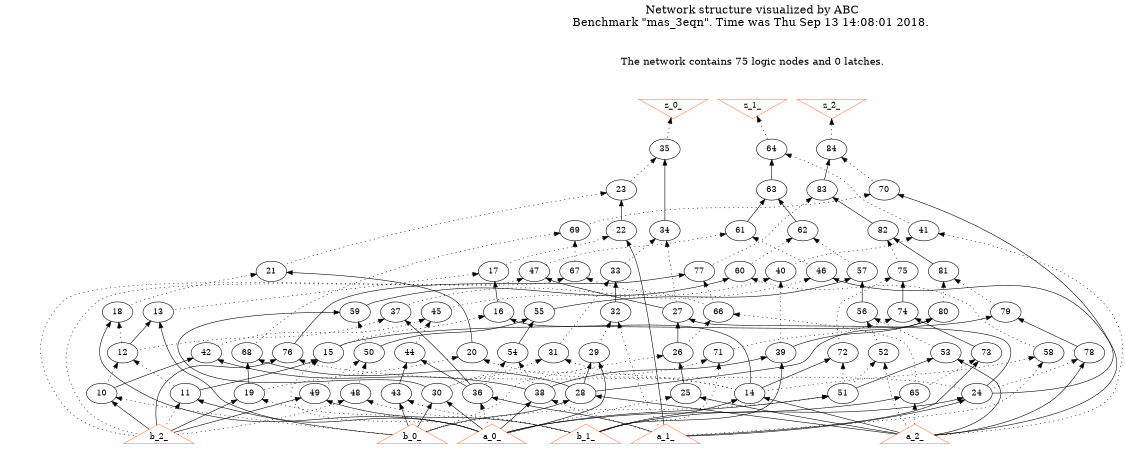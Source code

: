 # Network structure generated by ABC

digraph network {
size = "7.5,10";
center = true;
edge [dir = back];

{
  node [shape = plaintext];
  edge [style = invis];
  LevelTitle1 [label=""];
  LevelTitle2 [label=""];
  Level8 [label = ""];
  Level7 [label = ""];
  Level6 [label = ""];
  Level5 [label = ""];
  Level4 [label = ""];
  Level3 [label = ""];
  Level2 [label = ""];
  Level1 [label = ""];
  Level0 [label = ""];
  LevelTitle1 ->  LevelTitle2 ->  Level8 ->  Level7 ->  Level6 ->  Level5 ->  Level4 ->  Level3 ->  Level2 ->  Level1 ->  Level0;
}

{
  rank = same;
  LevelTitle1;
  title1 [shape=plaintext,
          fontsize=20,
          fontname = "Times-Roman",
          label="Network structure visualized by ABC\nBenchmark \"mas_3eqn\". Time was Thu Sep 13 14:08:01 2018. "
         ];
}

{
  rank = same;
  LevelTitle2;
  title2 [shape=plaintext,
          fontsize=18,
          fontname = "Times-Roman",
          label="The network contains 75 logic nodes and 0 latches.\n"
         ];
}

{
  rank = same;
  Level8;
  Node7 [label = "z_0_", shape = invtriangle, color = coral, fillcolor = coral];
  Node8 [label = "z_1_", shape = invtriangle, color = coral, fillcolor = coral];
  Node9 [label = "z_2_", shape = invtriangle, color = coral, fillcolor = coral];
}

{
  rank = same;
  Level7;
  Node35 [label = "35\n", shape = ellipse];
  Node64 [label = "64\n", shape = ellipse];
  Node84 [label = "84\n", shape = ellipse];
}

{
  rank = same;
  Level6;
  Node23 [label = "23\n", shape = ellipse];
  Node63 [label = "63\n", shape = ellipse];
  Node70 [label = "70\n", shape = ellipse];
  Node83 [label = "83\n", shape = ellipse];
}

{
  rank = same;
  Level5;
  Node22 [label = "22\n", shape = ellipse];
  Node34 [label = "34\n", shape = ellipse];
  Node41 [label = "41\n", shape = ellipse];
  Node61 [label = "61\n", shape = ellipse];
  Node62 [label = "62\n", shape = ellipse];
  Node69 [label = "69\n", shape = ellipse];
  Node82 [label = "82\n", shape = ellipse];
}

{
  rank = same;
  Level4;
  Node17 [label = "17\n", shape = ellipse];
  Node21 [label = "21\n", shape = ellipse];
  Node33 [label = "33\n", shape = ellipse];
  Node40 [label = "40\n", shape = ellipse];
  Node46 [label = "46\n", shape = ellipse];
  Node47 [label = "47\n", shape = ellipse];
  Node57 [label = "57\n", shape = ellipse];
  Node60 [label = "60\n", shape = ellipse];
  Node67 [label = "67\n", shape = ellipse];
  Node75 [label = "75\n", shape = ellipse];
  Node77 [label = "77\n", shape = ellipse];
  Node81 [label = "81\n", shape = ellipse];
}

{
  rank = same;
  Level3;
  Node13 [label = "13\n", shape = ellipse];
  Node16 [label = "16\n", shape = ellipse];
  Node18 [label = "18\n", shape = ellipse];
  Node27 [label = "27\n", shape = ellipse];
  Node32 [label = "32\n", shape = ellipse];
  Node37 [label = "37\n", shape = ellipse];
  Node45 [label = "45\n", shape = ellipse];
  Node55 [label = "55\n", shape = ellipse];
  Node56 [label = "56\n", shape = ellipse];
  Node59 [label = "59\n", shape = ellipse];
  Node66 [label = "66\n", shape = ellipse];
  Node74 [label = "74\n", shape = ellipse];
  Node79 [label = "79\n", shape = ellipse];
  Node80 [label = "80\n", shape = ellipse];
}

{
  rank = same;
  Level2;
  Node12 [label = "12\n", shape = ellipse];
  Node15 [label = "15\n", shape = ellipse];
  Node20 [label = "20\n", shape = ellipse];
  Node26 [label = "26\n", shape = ellipse];
  Node29 [label = "29\n", shape = ellipse];
  Node31 [label = "31\n", shape = ellipse];
  Node39 [label = "39\n", shape = ellipse];
  Node42 [label = "42\n", shape = ellipse];
  Node44 [label = "44\n", shape = ellipse];
  Node50 [label = "50\n", shape = ellipse];
  Node52 [label = "52\n", shape = ellipse];
  Node53 [label = "53\n", shape = ellipse];
  Node54 [label = "54\n", shape = ellipse];
  Node58 [label = "58\n", shape = ellipse];
  Node68 [label = "68\n", shape = ellipse];
  Node71 [label = "71\n", shape = ellipse];
  Node72 [label = "72\n", shape = ellipse];
  Node73 [label = "73\n", shape = ellipse];
  Node76 [label = "76\n", shape = ellipse];
  Node78 [label = "78\n", shape = ellipse];
}

{
  rank = same;
  Level1;
  Node10 [label = "10\n", shape = ellipse];
  Node11 [label = "11\n", shape = ellipse];
  Node14 [label = "14\n", shape = ellipse];
  Node19 [label = "19\n", shape = ellipse];
  Node24 [label = "24\n", shape = ellipse];
  Node25 [label = "25\n", shape = ellipse];
  Node28 [label = "28\n", shape = ellipse];
  Node30 [label = "30\n", shape = ellipse];
  Node36 [label = "36\n", shape = ellipse];
  Node38 [label = "38\n", shape = ellipse];
  Node43 [label = "43\n", shape = ellipse];
  Node48 [label = "48\n", shape = ellipse];
  Node49 [label = "49\n", shape = ellipse];
  Node51 [label = "51\n", shape = ellipse];
  Node65 [label = "65\n", shape = ellipse];
}

{
  rank = same;
  Level0;
  Node1 [label = "a_0_", shape = triangle, color = coral, fillcolor = coral];
  Node2 [label = "a_1_", shape = triangle, color = coral, fillcolor = coral];
  Node3 [label = "a_2_", shape = triangle, color = coral, fillcolor = coral];
  Node4 [label = "b_0_", shape = triangle, color = coral, fillcolor = coral];
  Node5 [label = "b_1_", shape = triangle, color = coral, fillcolor = coral];
  Node6 [label = "b_2_", shape = triangle, color = coral, fillcolor = coral];
}

title1 -> title2 [style = invis];
title2 -> Node7 [style = invis];
title2 -> Node8 [style = invis];
title2 -> Node9 [style = invis];
Node7 -> Node8 [style = invis];
Node8 -> Node9 [style = invis];
Node7 -> Node35 [style = dotted];
Node8 -> Node64 [style = dotted];
Node9 -> Node84 [style = dotted];
Node10 -> Node4 [style = dotted];
Node10 -> Node6 [style = solid];
Node11 -> Node4 [style = solid];
Node11 -> Node6 [style = dotted];
Node12 -> Node10 [style = dotted];
Node12 -> Node11 [style = dotted];
Node13 -> Node1 [style = solid];
Node13 -> Node12 [style = solid];
Node14 -> Node3 [style = solid];
Node14 -> Node5 [style = solid];
Node15 -> Node1 [style = dotted];
Node15 -> Node11 [style = solid];
Node16 -> Node14 [style = solid];
Node16 -> Node15 [style = dotted];
Node17 -> Node13 [style = dotted];
Node17 -> Node16 [style = solid];
Node18 -> Node1 [style = solid];
Node18 -> Node12 [style = dotted];
Node19 -> Node1 [style = dotted];
Node19 -> Node6 [style = solid];
Node20 -> Node14 [style = dotted];
Node20 -> Node19 [style = dotted];
Node21 -> Node18 [style = dotted];
Node21 -> Node20 [style = solid];
Node22 -> Node2 [style = solid];
Node22 -> Node17 [style = dotted];
Node23 -> Node21 [style = dotted];
Node23 -> Node22 [style = solid];
Node24 -> Node2 [style = solid];
Node24 -> Node5 [style = solid];
Node25 -> Node1 [style = dotted];
Node25 -> Node3 [style = solid];
Node26 -> Node4 [style = dotted];
Node26 -> Node25 [style = solid];
Node27 -> Node24 [style = solid];
Node27 -> Node26 [style = solid];
Node28 -> Node3 [style = solid];
Node28 -> Node4 [style = solid];
Node29 -> Node1 [style = solid];
Node29 -> Node28 [style = solid];
Node30 -> Node1 [style = solid];
Node30 -> Node4 [style = solid];
Node31 -> Node14 [style = dotted];
Node31 -> Node30 [style = dotted];
Node32 -> Node2 [style = dotted];
Node32 -> Node29 [style = dotted];
Node33 -> Node31 [style = dotted];
Node33 -> Node32 [style = solid];
Node34 -> Node27 [style = dotted];
Node34 -> Node33 [style = dotted];
Node35 -> Node23 [style = dotted];
Node35 -> Node34 [style = solid];
Node36 -> Node1 [style = dotted];
Node36 -> Node2 [style = solid];
Node37 -> Node12 [style = dotted];
Node37 -> Node36 [style = solid];
Node38 -> Node1 [style = solid];
Node38 -> Node2 [style = dotted];
Node39 -> Node5 [style = solid];
Node39 -> Node38 [style = solid];
Node40 -> Node37 [style = dotted];
Node40 -> Node39 [style = dotted];
Node41 -> Node3 [style = dotted];
Node41 -> Node40 [style = dotted];
Node42 -> Node10 [style = solid];
Node42 -> Node38 [style = solid];
Node43 -> Node4 [style = solid];
Node43 -> Node5 [style = dotted];
Node44 -> Node36 [style = solid];
Node44 -> Node43 [style = solid];
Node45 -> Node42 [style = dotted];
Node45 -> Node44 [style = dotted];
Node46 -> Node3 [style = solid];
Node46 -> Node45 [style = dotted];
Node47 -> Node6 [style = dotted];
Node47 -> Node27 [style = solid];
Node48 -> Node5 [style = dotted];
Node48 -> Node6 [style = dotted];
Node49 -> Node5 [style = solid];
Node49 -> Node6 [style = solid];
Node50 -> Node48 [style = dotted];
Node50 -> Node49 [style = dotted];
Node51 -> Node1 [style = solid];
Node51 -> Node4 [style = dotted];
Node52 -> Node3 [style = dotted];
Node52 -> Node51 [style = dotted];
Node53 -> Node3 [style = solid];
Node53 -> Node51 [style = solid];
Node54 -> Node36 [style = dotted];
Node54 -> Node38 [style = dotted];
Node55 -> Node50 [style = solid];
Node55 -> Node54 [style = solid];
Node56 -> Node52 [style = dotted];
Node56 -> Node53 [style = dotted];
Node57 -> Node55 [style = solid];
Node57 -> Node56 [style = solid];
Node58 -> Node2 [style = dotted];
Node58 -> Node14 [style = dotted];
Node59 -> Node30 [style = solid];
Node59 -> Node50 [style = dotted];
Node60 -> Node58 [style = dotted];
Node60 -> Node59 [style = solid];
Node61 -> Node46 [style = dotted];
Node61 -> Node47 [style = dotted];
Node62 -> Node57 [style = dotted];
Node62 -> Node60 [style = dotted];
Node63 -> Node61 [style = solid];
Node63 -> Node62 [style = solid];
Node64 -> Node41 [style = dotted];
Node64 -> Node63 [style = solid];
Node65 -> Node1 [style = solid];
Node65 -> Node3 [style = dotted];
Node66 -> Node26 [style = dotted];
Node66 -> Node65 [style = dotted];
Node67 -> Node6 [style = dotted];
Node67 -> Node66 [style = dotted];
Node68 -> Node19 [style = solid];
Node68 -> Node28 [style = solid];
Node69 -> Node67 [style = dotted];
Node69 -> Node68 [style = dotted];
Node70 -> Node24 [style = solid];
Node70 -> Node69 [style = dotted];
Node71 -> Node5 [style = dotted];
Node71 -> Node30 [style = dotted];
Node72 -> Node14 [style = solid];
Node72 -> Node51 [style = dotted];
Node73 -> Node2 [style = solid];
Node73 -> Node65 [style = dotted];
Node74 -> Node71 [style = dotted];
Node74 -> Node73 [style = solid];
Node75 -> Node72 [style = dotted];
Node75 -> Node74 [style = solid];
Node76 -> Node6 [style = solid];
Node76 -> Node24 [style = dotted];
Node77 -> Node66 [style = dotted];
Node77 -> Node76 [style = solid];
Node78 -> Node3 [style = solid];
Node78 -> Node24 [style = dotted];
Node79 -> Node15 [style = solid];
Node79 -> Node78 [style = solid];
Node80 -> Node28 [style = solid];
Node80 -> Node39 [style = solid];
Node81 -> Node79 [style = dotted];
Node81 -> Node80 [style = dotted];
Node82 -> Node75 [style = dotted];
Node82 -> Node81 [style = solid];
Node83 -> Node77 [style = dotted];
Node83 -> Node82 [style = solid];
Node84 -> Node70 [style = dotted];
Node84 -> Node83 [style = solid];
}

